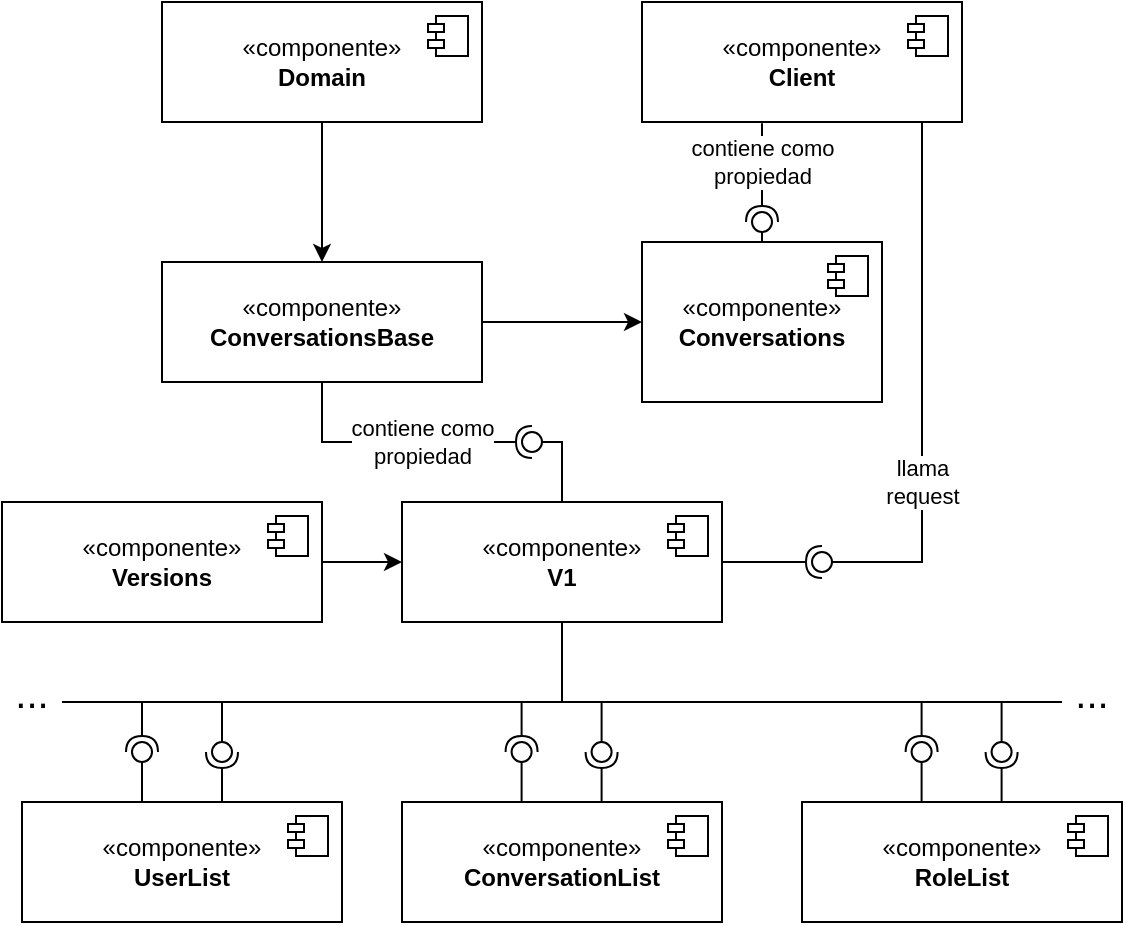 <mxfile version="23.1.5" type="device">
  <diagram id="STEBfEphsbRQPfoHGECy" name="Página-1">
    <mxGraphModel dx="574" dy="335" grid="1" gridSize="10" guides="1" tooltips="1" connect="1" arrows="1" fold="1" page="1" pageScale="1" pageWidth="827" pageHeight="1169" math="0" shadow="0">
      <root>
        <mxCell id="0" />
        <mxCell id="1" parent="0" />
        <mxCell id="hQvGvdslbpYfb55w5hF3-195" value="&lt;font style=&quot;font-size: 20px;&quot;&gt;...&lt;/font&gt;" style="text;html=1;align=center;verticalAlign=middle;whiteSpace=wrap;rounded=0;fontSize=20;" parent="1" vertex="1">
          <mxGeometry x="690" y="790" width="30" height="30" as="geometry" />
        </mxCell>
        <mxCell id="4ltl4C2bIEXPds2cLsU4-88" value="«componente»&lt;br&gt;&lt;b&gt;Conversations&lt;/b&gt;" style="html=1;dropTarget=0;whiteSpace=wrap;" parent="1" vertex="1">
          <mxGeometry x="480" y="580" width="120" height="80" as="geometry" />
        </mxCell>
        <mxCell id="4ltl4C2bIEXPds2cLsU4-89" value="" style="shape=module;jettyWidth=8;jettyHeight=4;" parent="4ltl4C2bIEXPds2cLsU4-88" vertex="1">
          <mxGeometry x="1" width="20" height="20" relative="1" as="geometry">
            <mxPoint x="-27" y="7" as="offset" />
          </mxGeometry>
        </mxCell>
        <mxCell id="4ltl4C2bIEXPds2cLsU4-90" style="edgeStyle=orthogonalEdgeStyle;rounded=0;orthogonalLoop=1;jettySize=auto;html=1;entryX=0;entryY=0.5;entryDx=0;entryDy=0;" parent="1" source="4ltl4C2bIEXPds2cLsU4-91" target="4ltl4C2bIEXPds2cLsU4-88" edge="1">
          <mxGeometry relative="1" as="geometry" />
        </mxCell>
        <mxCell id="4ltl4C2bIEXPds2cLsU4-91" value="«componente»&lt;br&gt;&lt;b&gt;ConversationsBase&lt;/b&gt;" style="html=1;dropTarget=0;whiteSpace=wrap;" parent="1" vertex="1">
          <mxGeometry x="240" y="590" width="160" height="60" as="geometry" />
        </mxCell>
        <mxCell id="4ltl4C2bIEXPds2cLsU4-92" style="edgeStyle=orthogonalEdgeStyle;rounded=0;orthogonalLoop=1;jettySize=auto;html=1;entryX=0.5;entryY=0;entryDx=0;entryDy=0;" parent="1" source="4ltl4C2bIEXPds2cLsU4-93" target="4ltl4C2bIEXPds2cLsU4-91" edge="1">
          <mxGeometry relative="1" as="geometry" />
        </mxCell>
        <mxCell id="4ltl4C2bIEXPds2cLsU4-93" value="«componente»&lt;br&gt;&lt;b&gt;Domain&lt;/b&gt;" style="html=1;dropTarget=0;whiteSpace=wrap;" parent="1" vertex="1">
          <mxGeometry x="240" y="460" width="160" height="60" as="geometry" />
        </mxCell>
        <mxCell id="4ltl4C2bIEXPds2cLsU4-94" value="" style="shape=module;jettyWidth=8;jettyHeight=4;" parent="4ltl4C2bIEXPds2cLsU4-93" vertex="1">
          <mxGeometry x="1" width="20" height="20" relative="1" as="geometry">
            <mxPoint x="-27" y="7" as="offset" />
          </mxGeometry>
        </mxCell>
        <mxCell id="4ltl4C2bIEXPds2cLsU4-96" value="«componente»&lt;br&gt;&lt;b&gt;V1&lt;/b&gt;" style="html=1;dropTarget=0;whiteSpace=wrap;" parent="1" vertex="1">
          <mxGeometry x="360" y="710" width="160" height="60" as="geometry" />
        </mxCell>
        <mxCell id="4ltl4C2bIEXPds2cLsU4-97" value="" style="shape=module;jettyWidth=8;jettyHeight=4;" parent="4ltl4C2bIEXPds2cLsU4-96" vertex="1">
          <mxGeometry x="1" width="20" height="20" relative="1" as="geometry">
            <mxPoint x="-27" y="7" as="offset" />
          </mxGeometry>
        </mxCell>
        <mxCell id="4ltl4C2bIEXPds2cLsU4-98" style="edgeStyle=orthogonalEdgeStyle;rounded=0;orthogonalLoop=1;jettySize=auto;html=1;exitX=1;exitY=0.5;exitDx=0;exitDy=0;entryX=0;entryY=0.5;entryDx=0;entryDy=0;" parent="1" source="4ltl4C2bIEXPds2cLsU4-99" target="4ltl4C2bIEXPds2cLsU4-96" edge="1">
          <mxGeometry relative="1" as="geometry" />
        </mxCell>
        <mxCell id="4ltl4C2bIEXPds2cLsU4-99" value="«componente»&lt;br&gt;&lt;b&gt;Versions&lt;/b&gt;" style="html=1;dropTarget=0;whiteSpace=wrap;" parent="1" vertex="1">
          <mxGeometry x="160" y="710" width="160" height="60" as="geometry" />
        </mxCell>
        <mxCell id="4ltl4C2bIEXPds2cLsU4-100" value="" style="shape=module;jettyWidth=8;jettyHeight=4;" parent="4ltl4C2bIEXPds2cLsU4-99" vertex="1">
          <mxGeometry x="1" width="20" height="20" relative="1" as="geometry">
            <mxPoint x="-27" y="7" as="offset" />
          </mxGeometry>
        </mxCell>
        <mxCell id="4ltl4C2bIEXPds2cLsU4-101" value="«componente»&lt;br&gt;&lt;b&gt;Client&lt;/b&gt;" style="html=1;dropTarget=0;whiteSpace=wrap;" parent="1" vertex="1">
          <mxGeometry x="480" y="460" width="160" height="60" as="geometry" />
        </mxCell>
        <mxCell id="4ltl4C2bIEXPds2cLsU4-102" value="" style="shape=module;jettyWidth=8;jettyHeight=4;" parent="4ltl4C2bIEXPds2cLsU4-101" vertex="1">
          <mxGeometry x="1" width="20" height="20" relative="1" as="geometry">
            <mxPoint x="-27" y="7" as="offset" />
          </mxGeometry>
        </mxCell>
        <mxCell id="4ltl4C2bIEXPds2cLsU4-103" value="" style="rounded=0;orthogonalLoop=1;jettySize=auto;html=1;endArrow=halfCircle;endFill=0;endSize=6;strokeWidth=1;sketch=0;exitX=0.375;exitY=1.01;exitDx=0;exitDy=0;exitPerimeter=0;" parent="1" source="4ltl4C2bIEXPds2cLsU4-101" edge="1">
          <mxGeometry relative="1" as="geometry">
            <mxPoint x="550" y="685" as="sourcePoint" />
            <mxPoint x="540" y="570" as="targetPoint" />
          </mxGeometry>
        </mxCell>
        <mxCell id="-8FUYXukQDy1OAsdfqS--5" value="contiene como&lt;br&gt;propiedad" style="edgeLabel;html=1;align=center;verticalAlign=middle;resizable=0;points=[];" parent="4ltl4C2bIEXPds2cLsU4-103" vertex="1" connectable="0">
          <mxGeometry x="-0.497" y="-2" relative="1" as="geometry">
            <mxPoint x="2" y="7" as="offset" />
          </mxGeometry>
        </mxCell>
        <mxCell id="4ltl4C2bIEXPds2cLsU4-104" value="" style="rounded=0;orthogonalLoop=1;jettySize=auto;html=1;endArrow=oval;endFill=0;sketch=0;sourcePerimeterSpacing=0;targetPerimeterSpacing=0;endSize=10;exitX=0.5;exitY=0;exitDx=0;exitDy=0;" parent="1" source="4ltl4C2bIEXPds2cLsU4-88" edge="1">
          <mxGeometry relative="1" as="geometry">
            <mxPoint x="510" y="685" as="sourcePoint" />
            <mxPoint x="540" y="570" as="targetPoint" />
          </mxGeometry>
        </mxCell>
        <mxCell id="4ltl4C2bIEXPds2cLsU4-106" value="" style="rounded=0;orthogonalLoop=1;jettySize=auto;html=1;endArrow=halfCircle;endFill=0;endSize=6;strokeWidth=1;sketch=0;exitX=0.5;exitY=1;exitDx=0;exitDy=0;" parent="1" source="4ltl4C2bIEXPds2cLsU4-91" edge="1">
          <mxGeometry relative="1" as="geometry">
            <mxPoint x="340" y="680" as="sourcePoint" />
            <mxPoint x="425" y="680" as="targetPoint" />
            <Array as="points">
              <mxPoint x="320" y="680" />
            </Array>
          </mxGeometry>
        </mxCell>
        <mxCell id="4ltl4C2bIEXPds2cLsU4-107" value="" style="rounded=0;orthogonalLoop=1;jettySize=auto;html=1;endArrow=oval;endFill=0;sketch=0;sourcePerimeterSpacing=0;targetPerimeterSpacing=0;endSize=10;exitX=0.5;exitY=0;exitDx=0;exitDy=0;" parent="1" source="4ltl4C2bIEXPds2cLsU4-96" edge="1">
          <mxGeometry relative="1" as="geometry">
            <mxPoint x="470" y="865" as="sourcePoint" />
            <mxPoint x="425" y="680" as="targetPoint" />
            <Array as="points">
              <mxPoint x="440" y="680" />
            </Array>
          </mxGeometry>
        </mxCell>
        <mxCell id="4ltl4C2bIEXPds2cLsU4-108" value="" style="ellipse;whiteSpace=wrap;html=1;align=center;aspect=fixed;fillColor=none;strokeColor=none;resizable=0;perimeter=centerPerimeter;rotatable=0;allowArrows=0;points=[];outlineConnect=1;" parent="1" vertex="1">
          <mxGeometry x="485" y="860" width="10" height="10" as="geometry" />
        </mxCell>
        <mxCell id="4ltl4C2bIEXPds2cLsU4-109" value="" style="endArrow=none;html=1;rounded=0;" parent="1" edge="1">
          <mxGeometry width="50" height="50" relative="1" as="geometry">
            <mxPoint x="190" y="810" as="sourcePoint" />
            <mxPoint x="690" y="810" as="targetPoint" />
          </mxGeometry>
        </mxCell>
        <mxCell id="4ltl4C2bIEXPds2cLsU4-110" value="«componente»&lt;br&gt;&lt;b&gt;RoleList&lt;/b&gt;" style="html=1;dropTarget=0;whiteSpace=wrap;" parent="1" vertex="1">
          <mxGeometry x="560" y="860" width="160" height="60" as="geometry" />
        </mxCell>
        <mxCell id="4ltl4C2bIEXPds2cLsU4-111" value="" style="shape=module;jettyWidth=8;jettyHeight=4;" parent="4ltl4C2bIEXPds2cLsU4-110" vertex="1">
          <mxGeometry x="1" width="20" height="20" relative="1" as="geometry">
            <mxPoint x="-27" y="7" as="offset" />
          </mxGeometry>
        </mxCell>
        <mxCell id="4ltl4C2bIEXPds2cLsU4-112" value="«componente»&lt;br&gt;&lt;b&gt;ConversationList&lt;/b&gt;" style="html=1;dropTarget=0;whiteSpace=wrap;" parent="1" vertex="1">
          <mxGeometry x="360" y="860" width="160" height="60" as="geometry" />
        </mxCell>
        <mxCell id="4ltl4C2bIEXPds2cLsU4-113" value="" style="shape=module;jettyWidth=8;jettyHeight=4;" parent="4ltl4C2bIEXPds2cLsU4-112" vertex="1">
          <mxGeometry x="1" width="20" height="20" relative="1" as="geometry">
            <mxPoint x="-27" y="7" as="offset" />
          </mxGeometry>
        </mxCell>
        <mxCell id="4ltl4C2bIEXPds2cLsU4-114" value="«componente»&lt;br&gt;&lt;b&gt;UserList&lt;/b&gt;" style="html=1;dropTarget=0;whiteSpace=wrap;" parent="1" vertex="1">
          <mxGeometry x="170" y="860" width="160" height="60" as="geometry" />
        </mxCell>
        <mxCell id="4ltl4C2bIEXPds2cLsU4-115" value="" style="shape=module;jettyWidth=8;jettyHeight=4;" parent="4ltl4C2bIEXPds2cLsU4-114" vertex="1">
          <mxGeometry x="1" width="20" height="20" relative="1" as="geometry">
            <mxPoint x="-27" y="7" as="offset" />
          </mxGeometry>
        </mxCell>
        <mxCell id="4ltl4C2bIEXPds2cLsU4-118" value="&lt;font style=&quot;font-size: 20px;&quot;&gt;...&lt;/font&gt;" style="text;html=1;align=center;verticalAlign=middle;whiteSpace=wrap;rounded=0;fontSize=20;" parent="1" vertex="1">
          <mxGeometry x="160" y="790" width="30" height="30" as="geometry" />
        </mxCell>
        <mxCell id="-8FUYXukQDy1OAsdfqS--1" value="" style="rounded=0;orthogonalLoop=1;jettySize=auto;html=1;endArrow=halfCircle;endFill=0;endSize=6;strokeWidth=1;sketch=0;exitX=1;exitY=0.5;exitDx=0;exitDy=0;" parent="1" source="4ltl4C2bIEXPds2cLsU4-96" edge="1">
          <mxGeometry relative="1" as="geometry">
            <mxPoint x="430" y="745" as="sourcePoint" />
            <mxPoint x="570" y="740" as="targetPoint" />
          </mxGeometry>
        </mxCell>
        <mxCell id="-8FUYXukQDy1OAsdfqS--2" value="" style="rounded=0;orthogonalLoop=1;jettySize=auto;html=1;endArrow=oval;endFill=0;sketch=0;sourcePerimeterSpacing=0;targetPerimeterSpacing=0;endSize=10;" parent="1" edge="1">
          <mxGeometry relative="1" as="geometry">
            <mxPoint x="620" y="520" as="sourcePoint" />
            <mxPoint x="570" y="740" as="targetPoint" />
            <Array as="points">
              <mxPoint x="620" y="740" />
            </Array>
          </mxGeometry>
        </mxCell>
        <mxCell id="-8FUYXukQDy1OAsdfqS--4" value="llama&lt;br&gt;request" style="edgeLabel;html=1;align=center;verticalAlign=middle;resizable=0;points=[];" parent="-8FUYXukQDy1OAsdfqS--2" vertex="1" connectable="0">
          <mxGeometry x="0.379" y="-2" relative="1" as="geometry">
            <mxPoint x="2" y="-6" as="offset" />
          </mxGeometry>
        </mxCell>
        <mxCell id="-8FUYXukQDy1OAsdfqS--3" value="" style="ellipse;whiteSpace=wrap;html=1;align=center;aspect=fixed;fillColor=none;strokeColor=none;resizable=0;perimeter=centerPerimeter;rotatable=0;allowArrows=0;points=[];outlineConnect=1;" parent="1" vertex="1">
          <mxGeometry x="405" y="740" width="10" height="10" as="geometry" />
        </mxCell>
        <mxCell id="-8FUYXukQDy1OAsdfqS--6" value="contiene como&lt;br&gt;propiedad" style="edgeLabel;html=1;align=center;verticalAlign=middle;resizable=0;points=[];" parent="1" vertex="1" connectable="0">
          <mxGeometry x="370.0" y="680.004" as="geometry" />
        </mxCell>
        <mxCell id="-8FUYXukQDy1OAsdfqS--7" value="" style="endArrow=none;html=1;rounded=0;exitX=0.5;exitY=1;exitDx=0;exitDy=0;" parent="1" source="4ltl4C2bIEXPds2cLsU4-96" edge="1">
          <mxGeometry width="50" height="50" relative="1" as="geometry">
            <mxPoint x="390" y="770" as="sourcePoint" />
            <mxPoint x="440" y="810" as="targetPoint" />
          </mxGeometry>
        </mxCell>
        <mxCell id="-8FUYXukQDy1OAsdfqS--11" value="" style="rounded=0;orthogonalLoop=1;jettySize=auto;html=1;endArrow=halfCircle;endFill=0;endSize=6;strokeWidth=1;sketch=0;" parent="1" edge="1">
          <mxGeometry relative="1" as="geometry">
            <mxPoint x="270" y="860" as="sourcePoint" />
            <mxPoint x="270" y="835" as="targetPoint" />
          </mxGeometry>
        </mxCell>
        <mxCell id="-8FUYXukQDy1OAsdfqS--13" value="" style="rounded=0;orthogonalLoop=1;jettySize=auto;html=1;endArrow=oval;endFill=0;sketch=0;sourcePerimeterSpacing=0;targetPerimeterSpacing=0;endSize=10;" parent="1" edge="1">
          <mxGeometry relative="1" as="geometry">
            <mxPoint x="270" y="810" as="sourcePoint" />
            <mxPoint x="270" y="835" as="targetPoint" />
            <Array as="points" />
          </mxGeometry>
        </mxCell>
        <mxCell id="-8FUYXukQDy1OAsdfqS--14" value="" style="rounded=0;orthogonalLoop=1;jettySize=auto;html=1;endArrow=oval;endFill=0;sketch=0;sourcePerimeterSpacing=0;targetPerimeterSpacing=0;endSize=10;" parent="1" edge="1">
          <mxGeometry relative="1" as="geometry">
            <mxPoint x="230" y="860" as="sourcePoint" />
            <mxPoint x="230" y="835" as="targetPoint" />
            <Array as="points" />
          </mxGeometry>
        </mxCell>
        <mxCell id="-8FUYXukQDy1OAsdfqS--15" value="" style="rounded=0;orthogonalLoop=1;jettySize=auto;html=1;endArrow=halfCircle;endFill=0;endSize=6;strokeWidth=1;sketch=0;" parent="1" edge="1">
          <mxGeometry relative="1" as="geometry">
            <mxPoint x="230" y="810" as="sourcePoint" />
            <mxPoint x="230" y="835" as="targetPoint" />
          </mxGeometry>
        </mxCell>
        <mxCell id="-8FUYXukQDy1OAsdfqS--16" value="" style="rounded=0;orthogonalLoop=1;jettySize=auto;html=1;endArrow=halfCircle;endFill=0;endSize=6;strokeWidth=1;sketch=0;" parent="1" edge="1">
          <mxGeometry relative="1" as="geometry">
            <mxPoint x="459.8" y="860" as="sourcePoint" />
            <mxPoint x="459.8" y="835" as="targetPoint" />
          </mxGeometry>
        </mxCell>
        <mxCell id="-8FUYXukQDy1OAsdfqS--17" value="" style="rounded=0;orthogonalLoop=1;jettySize=auto;html=1;endArrow=oval;endFill=0;sketch=0;sourcePerimeterSpacing=0;targetPerimeterSpacing=0;endSize=10;" parent="1" edge="1">
          <mxGeometry relative="1" as="geometry">
            <mxPoint x="459.8" y="810" as="sourcePoint" />
            <mxPoint x="459.8" y="835" as="targetPoint" />
            <Array as="points" />
          </mxGeometry>
        </mxCell>
        <mxCell id="-8FUYXukQDy1OAsdfqS--18" value="" style="rounded=0;orthogonalLoop=1;jettySize=auto;html=1;endArrow=oval;endFill=0;sketch=0;sourcePerimeterSpacing=0;targetPerimeterSpacing=0;endSize=10;" parent="1" edge="1">
          <mxGeometry relative="1" as="geometry">
            <mxPoint x="419.8" y="860" as="sourcePoint" />
            <mxPoint x="419.8" y="835" as="targetPoint" />
            <Array as="points" />
          </mxGeometry>
        </mxCell>
        <mxCell id="-8FUYXukQDy1OAsdfqS--19" value="" style="rounded=0;orthogonalLoop=1;jettySize=auto;html=1;endArrow=halfCircle;endFill=0;endSize=6;strokeWidth=1;sketch=0;" parent="1" edge="1">
          <mxGeometry relative="1" as="geometry">
            <mxPoint x="419.8" y="810" as="sourcePoint" />
            <mxPoint x="419.8" y="835" as="targetPoint" />
          </mxGeometry>
        </mxCell>
        <mxCell id="-8FUYXukQDy1OAsdfqS--20" value="" style="rounded=0;orthogonalLoop=1;jettySize=auto;html=1;endArrow=halfCircle;endFill=0;endSize=6;strokeWidth=1;sketch=0;" parent="1" edge="1">
          <mxGeometry relative="1" as="geometry">
            <mxPoint x="659.8" y="860" as="sourcePoint" />
            <mxPoint x="659.8" y="835" as="targetPoint" />
          </mxGeometry>
        </mxCell>
        <mxCell id="-8FUYXukQDy1OAsdfqS--21" value="" style="rounded=0;orthogonalLoop=1;jettySize=auto;html=1;endArrow=oval;endFill=0;sketch=0;sourcePerimeterSpacing=0;targetPerimeterSpacing=0;endSize=10;" parent="1" edge="1">
          <mxGeometry relative="1" as="geometry">
            <mxPoint x="659.8" y="810" as="sourcePoint" />
            <mxPoint x="659.8" y="835" as="targetPoint" />
            <Array as="points" />
          </mxGeometry>
        </mxCell>
        <mxCell id="-8FUYXukQDy1OAsdfqS--22" value="" style="rounded=0;orthogonalLoop=1;jettySize=auto;html=1;endArrow=oval;endFill=0;sketch=0;sourcePerimeterSpacing=0;targetPerimeterSpacing=0;endSize=10;" parent="1" edge="1">
          <mxGeometry relative="1" as="geometry">
            <mxPoint x="619.8" y="860" as="sourcePoint" />
            <mxPoint x="619.8" y="835" as="targetPoint" />
            <Array as="points" />
          </mxGeometry>
        </mxCell>
        <mxCell id="-8FUYXukQDy1OAsdfqS--23" value="" style="rounded=0;orthogonalLoop=1;jettySize=auto;html=1;endArrow=halfCircle;endFill=0;endSize=6;strokeWidth=1;sketch=0;" parent="1" edge="1">
          <mxGeometry relative="1" as="geometry">
            <mxPoint x="619.8" y="810" as="sourcePoint" />
            <mxPoint x="619.8" y="835" as="targetPoint" />
          </mxGeometry>
        </mxCell>
      </root>
    </mxGraphModel>
  </diagram>
</mxfile>
